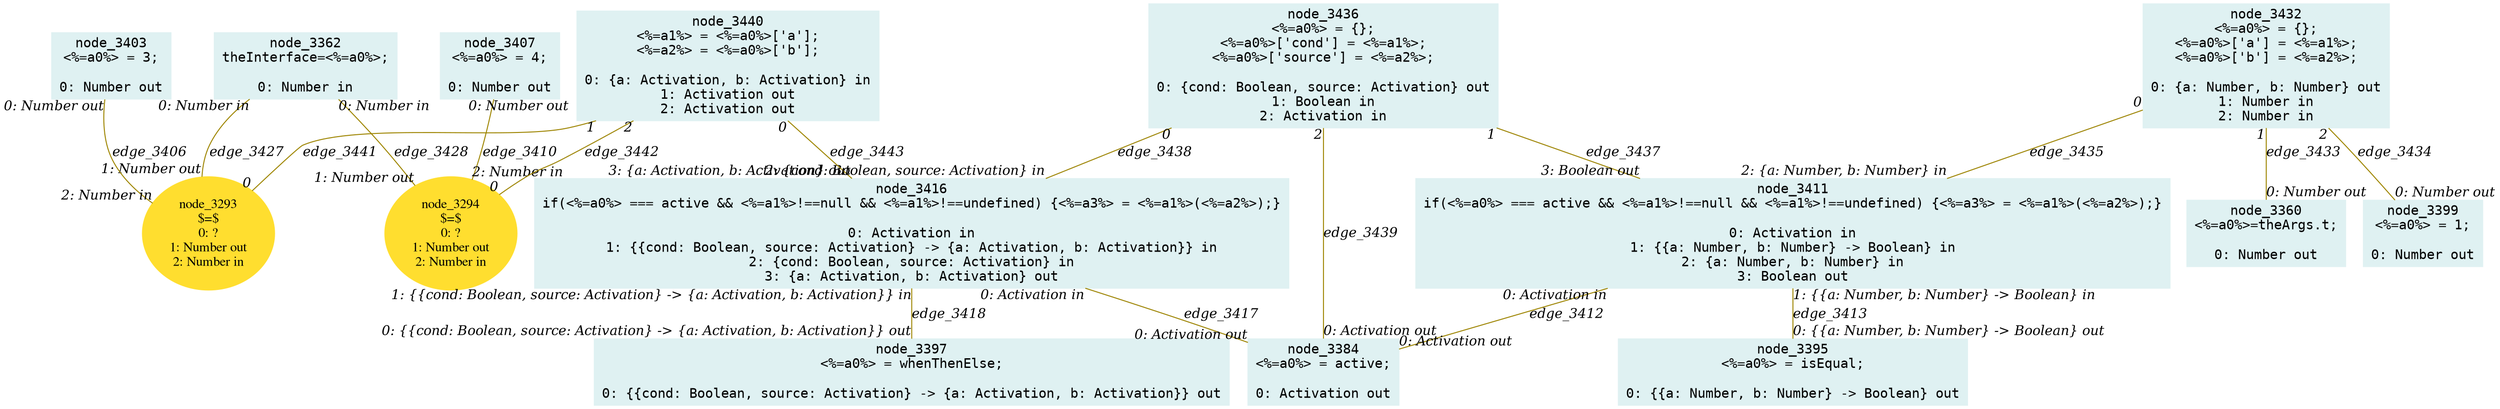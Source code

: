 digraph g{node_3293 [shape="ellipse", style="filled", color="#ffde2f", fontname="Times", label="node_3293
$=$
0: ?
1: Number out
2: Number in" ]
node_3294 [shape="ellipse", style="filled", color="#ffde2f", fontname="Times", label="node_3294
$=$
0: ?
1: Number out
2: Number in" ]
node_3360 [shape="box", style="filled", color="#dff1f2", fontname="Courier", label="node_3360
<%=a0%>=theArgs.t;

0: Number out" ]
node_3362 [shape="box", style="filled", color="#dff1f2", fontname="Courier", label="node_3362
theInterface=<%=a0%>;

0: Number in" ]
node_3384 [shape="box", style="filled", color="#dff1f2", fontname="Courier", label="node_3384
<%=a0%> = active;

0: Activation out" ]
node_3395 [shape="box", style="filled", color="#dff1f2", fontname="Courier", label="node_3395
<%=a0%> = isEqual;

0: {{a: Number, b: Number} -> Boolean} out" ]
node_3397 [shape="box", style="filled", color="#dff1f2", fontname="Courier", label="node_3397
<%=a0%> = whenThenElse;

0: {{cond: Boolean, source: Activation} -> {a: Activation, b: Activation}} out" ]
node_3399 [shape="box", style="filled", color="#dff1f2", fontname="Courier", label="node_3399
<%=a0%> = 1;

0: Number out" ]
node_3403 [shape="box", style="filled", color="#dff1f2", fontname="Courier", label="node_3403
<%=a0%> = 3;

0: Number out" ]
node_3407 [shape="box", style="filled", color="#dff1f2", fontname="Courier", label="node_3407
<%=a0%> = 4;

0: Number out" ]
node_3411 [shape="box", style="filled", color="#dff1f2", fontname="Courier", label="node_3411
if(<%=a0%> === active && <%=a1%>!==null && <%=a1%>!==undefined) {<%=a3%> = <%=a1%>(<%=a2%>);}

0: Activation in
1: {{a: Number, b: Number} -> Boolean} in
2: {a: Number, b: Number} in
3: Boolean out" ]
node_3416 [shape="box", style="filled", color="#dff1f2", fontname="Courier", label="node_3416
if(<%=a0%> === active && <%=a1%>!==null && <%=a1%>!==undefined) {<%=a3%> = <%=a1%>(<%=a2%>);}

0: Activation in
1: {{cond: Boolean, source: Activation} -> {a: Activation, b: Activation}} in
2: {cond: Boolean, source: Activation} in
3: {a: Activation, b: Activation} out" ]
node_3432 [shape="box", style="filled", color="#dff1f2", fontname="Courier", label="node_3432
<%=a0%> = {};
<%=a0%>['a'] = <%=a1%>;
<%=a0%>['b'] = <%=a2%>;

0: {a: Number, b: Number} out
1: Number in
2: Number in" ]
node_3436 [shape="box", style="filled", color="#dff1f2", fontname="Courier", label="node_3436
<%=a0%> = {};
<%=a0%>['cond'] = <%=a1%>;
<%=a0%>['source'] = <%=a2%>;

0: {cond: Boolean, source: Activation} out
1: Boolean in
2: Activation in" ]
node_3440 [shape="box", style="filled", color="#dff1f2", fontname="Courier", label="node_3440
<%=a1%> = <%=a0%>['a'];
<%=a2%> = <%=a0%>['b'];

0: {a: Activation, b: Activation} in
1: Activation out
2: Activation out" ]
node_3403 -> node_3293 [dir=none, arrowHead=none, fontname="Times-Italic", arrowsize=1, color="#9d8400", label="edge_3406",  headlabel="2: Number in", taillabel="0: Number out" ]
node_3407 -> node_3294 [dir=none, arrowHead=none, fontname="Times-Italic", arrowsize=1, color="#9d8400", label="edge_3410",  headlabel="2: Number in", taillabel="0: Number out" ]
node_3411 -> node_3384 [dir=none, arrowHead=none, fontname="Times-Italic", arrowsize=1, color="#9d8400", label="edge_3412",  headlabel="0: Activation out", taillabel="0: Activation in" ]
node_3411 -> node_3395 [dir=none, arrowHead=none, fontname="Times-Italic", arrowsize=1, color="#9d8400", label="edge_3413",  headlabel="0: {{a: Number, b: Number} -> Boolean} out", taillabel="1: {{a: Number, b: Number} -> Boolean} in" ]
node_3416 -> node_3384 [dir=none, arrowHead=none, fontname="Times-Italic", arrowsize=1, color="#9d8400", label="edge_3417",  headlabel="0: Activation out", taillabel="0: Activation in" ]
node_3416 -> node_3397 [dir=none, arrowHead=none, fontname="Times-Italic", arrowsize=1, color="#9d8400", label="edge_3418",  headlabel="0: {{cond: Boolean, source: Activation} -> {a: Activation, b: Activation}} out", taillabel="1: {{cond: Boolean, source: Activation} -> {a: Activation, b: Activation}} in" ]
node_3362 -> node_3293 [dir=none, arrowHead=none, fontname="Times-Italic", arrowsize=1, color="#9d8400", label="edge_3427",  headlabel="1: Number out", taillabel="0: Number in" ]
node_3362 -> node_3294 [dir=none, arrowHead=none, fontname="Times-Italic", arrowsize=1, color="#9d8400", label="edge_3428",  headlabel="1: Number out", taillabel="0: Number in" ]
node_3432 -> node_3360 [dir=none, arrowHead=none, fontname="Times-Italic", arrowsize=1, color="#9d8400", label="edge_3433",  headlabel="0: Number out", taillabel="1" ]
node_3432 -> node_3399 [dir=none, arrowHead=none, fontname="Times-Italic", arrowsize=1, color="#9d8400", label="edge_3434",  headlabel="0: Number out", taillabel="2" ]
node_3432 -> node_3411 [dir=none, arrowHead=none, fontname="Times-Italic", arrowsize=1, color="#9d8400", label="edge_3435",  headlabel="2: {a: Number, b: Number} in", taillabel="0" ]
node_3436 -> node_3411 [dir=none, arrowHead=none, fontname="Times-Italic", arrowsize=1, color="#9d8400", label="edge_3437",  headlabel="3: Boolean out", taillabel="1" ]
node_3436 -> node_3416 [dir=none, arrowHead=none, fontname="Times-Italic", arrowsize=1, color="#9d8400", label="edge_3438",  headlabel="2: {cond: Boolean, source: Activation} in", taillabel="0" ]
node_3436 -> node_3384 [dir=none, arrowHead=none, fontname="Times-Italic", arrowsize=1, color="#9d8400", label="edge_3439",  headlabel="0: Activation out", taillabel="2" ]
node_3440 -> node_3293 [dir=none, arrowHead=none, fontname="Times-Italic", arrowsize=1, color="#9d8400", label="edge_3441",  headlabel="0", taillabel="1" ]
node_3440 -> node_3294 [dir=none, arrowHead=none, fontname="Times-Italic", arrowsize=1, color="#9d8400", label="edge_3442",  headlabel="0", taillabel="2" ]
node_3440 -> node_3416 [dir=none, arrowHead=none, fontname="Times-Italic", arrowsize=1, color="#9d8400", label="edge_3443",  headlabel="3: {a: Activation, b: Activation} out", taillabel="0" ]
}